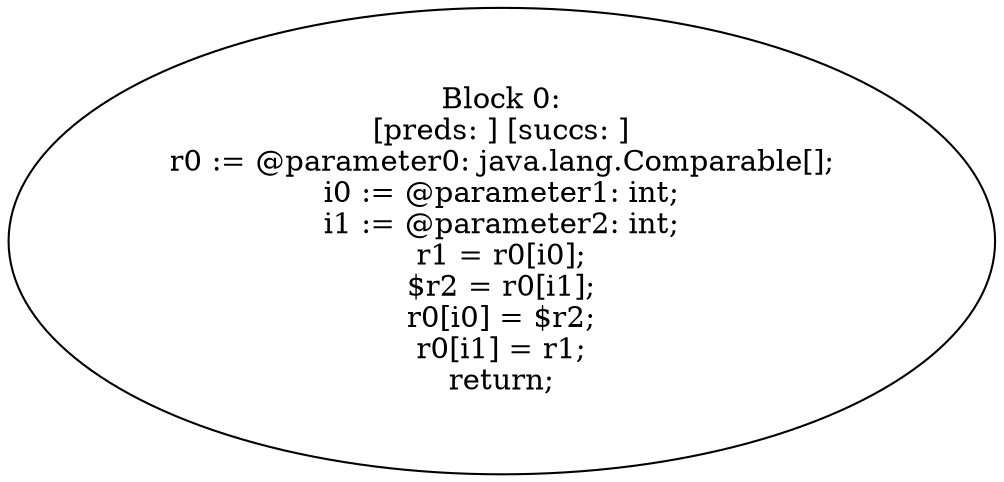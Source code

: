digraph "unitGraph" {
    "Block 0:
[preds: ] [succs: ]
r0 := @parameter0: java.lang.Comparable[];
i0 := @parameter1: int;
i1 := @parameter2: int;
r1 = r0[i0];
$r2 = r0[i1];
r0[i0] = $r2;
r0[i1] = r1;
return;
"
}
